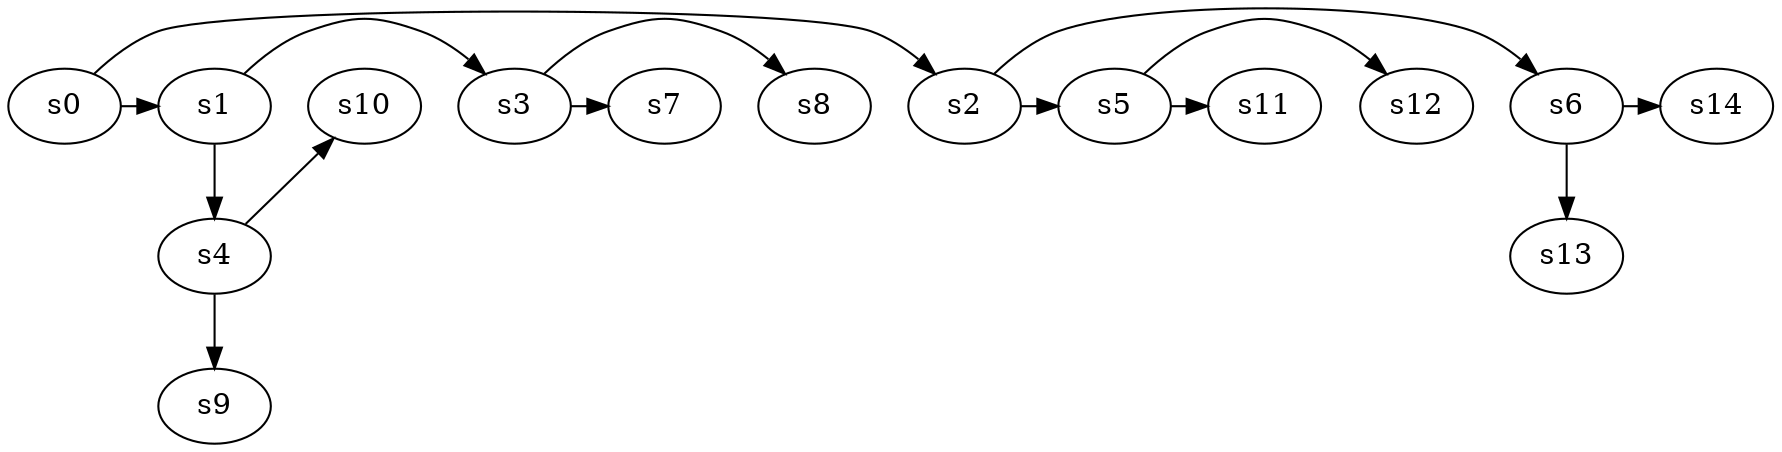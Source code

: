 digraph game_0339_branch_4_2 {
    s0 [name="s0", player=1];
    s1 [name="s1", player=1];
    s2 [name="s2", player=0];
    s3 [name="s3", player=0];
    s4 [name="s4", player=1];
    s5 [name="s5", player=1, target=1];
    s6 [name="s6", player=0, target=1];
    s7 [name="s7", player=0];
    s8 [name="s8", player=0];
    s9 [name="s9", player=1];
    s10 [name="s10", player=1];
    s11 [name="s11", player=1];
    s12 [name="s12", player=1, target=1];
    s13 [name="s13", player=0];
    s14 [name="s14", player=0];

    s0 -> s1 [constraint="!(time % 3 == 0)"];
    s0 -> s2 [constraint="time == 7 || time == 13"];
    s1 -> s3 [constraint="time == 2 || time == 14"];
    s1 -> s4;
    s2 -> s5 [constraint="!(time % 4 == 0)"];
    s2 -> s6 [constraint="time == 1 || time == 7 || time == 9"];
    s3 -> s7 [constraint="time % 3 == 1"];
    s3 -> s8 [constraint="time % 5 == 3"];
    s4 -> s9;
    s4 -> s10 [constraint="time % 4 == 2"];
    s5 -> s11 [constraint="time % 2 == 0 || time % 4 == 1"];
    s5 -> s12 [constraint="time % 3 == 0 || time % 4 == 1"];
    s6 -> s13;
    s6 -> s14 [constraint="time == 10"];
}
